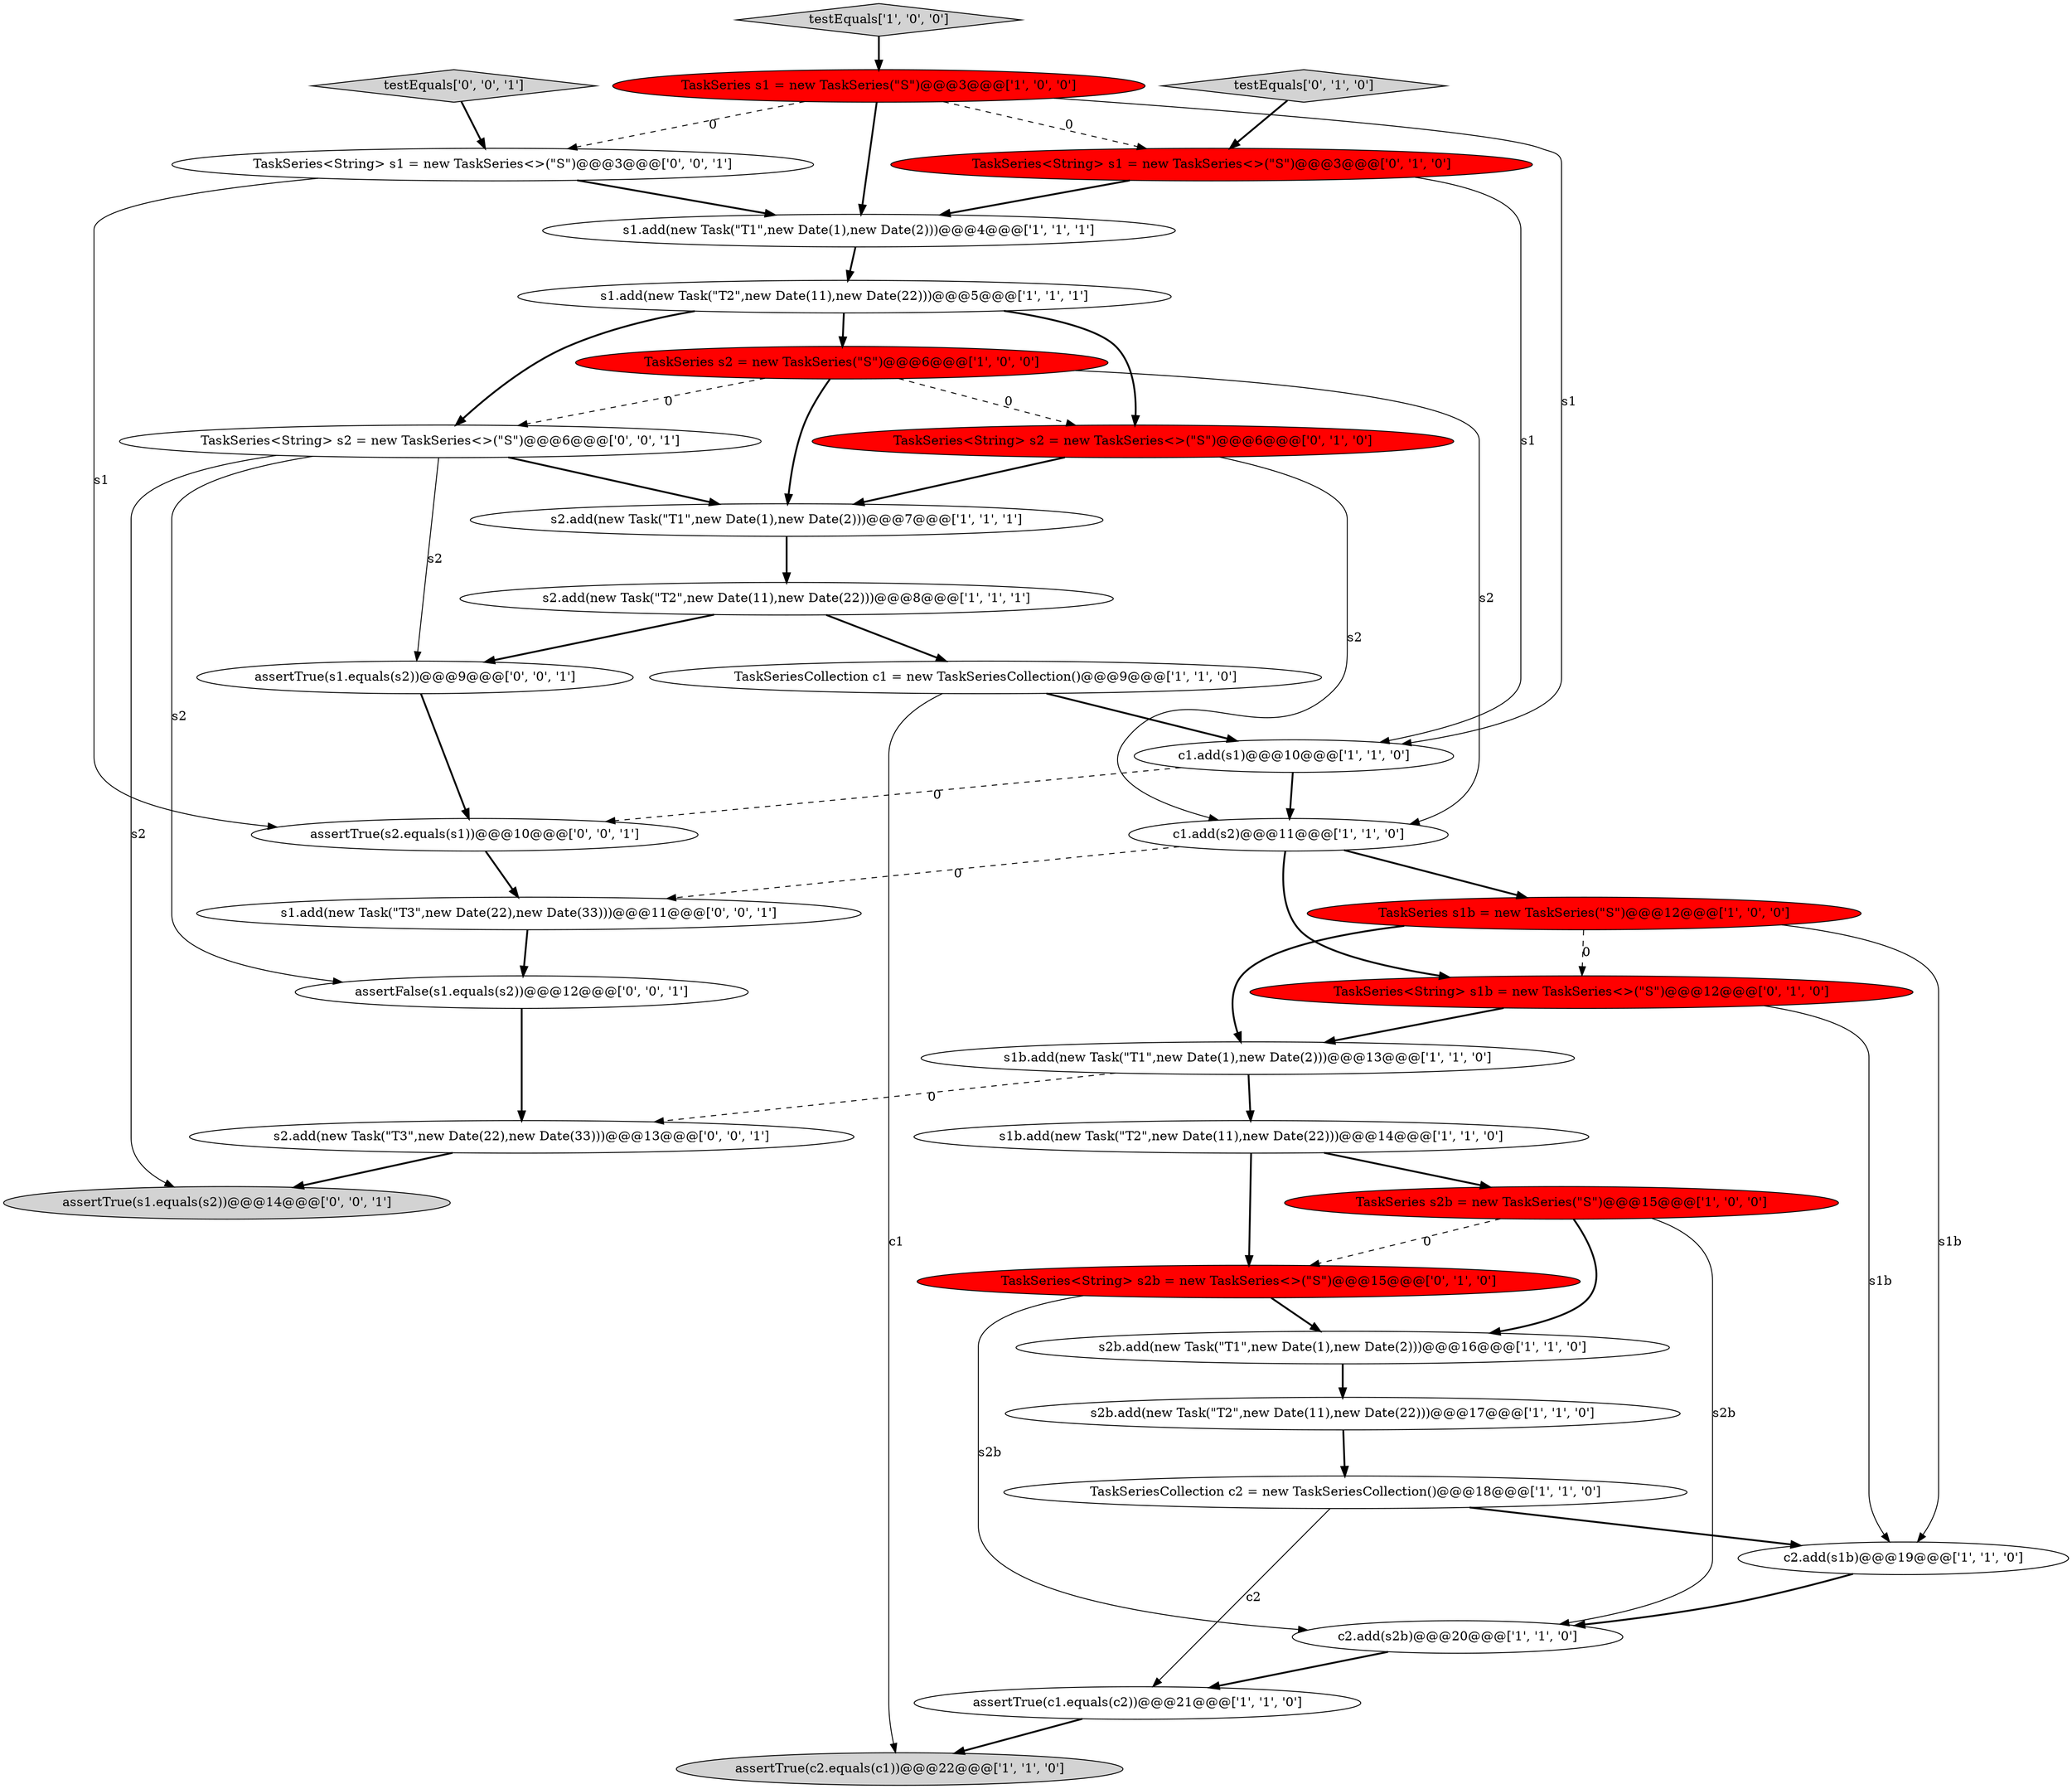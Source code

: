 digraph {
12 [style = filled, label = "assertTrue(c2.equals(c1))@@@22@@@['1', '1', '0']", fillcolor = lightgray, shape = ellipse image = "AAA0AAABBB1BBB"];
33 [style = filled, label = "s1.add(new Task(\"T3\",new Date(22),new Date(33)))@@@11@@@['0', '0', '1']", fillcolor = white, shape = ellipse image = "AAA0AAABBB3BBB"];
5 [style = filled, label = "c2.add(s1b)@@@19@@@['1', '1', '0']", fillcolor = white, shape = ellipse image = "AAA0AAABBB1BBB"];
30 [style = filled, label = "TaskSeries<String> s2 = new TaskSeries<>(\"S\")@@@6@@@['0', '0', '1']", fillcolor = white, shape = ellipse image = "AAA0AAABBB3BBB"];
14 [style = filled, label = "TaskSeries s1b = new TaskSeries(\"S\")@@@12@@@['1', '0', '0']", fillcolor = red, shape = ellipse image = "AAA1AAABBB1BBB"];
2 [style = filled, label = "s2.add(new Task(\"T1\",new Date(1),new Date(2)))@@@7@@@['1', '1', '1']", fillcolor = white, shape = ellipse image = "AAA0AAABBB1BBB"];
29 [style = filled, label = "testEquals['0', '0', '1']", fillcolor = lightgray, shape = diamond image = "AAA0AAABBB3BBB"];
1 [style = filled, label = "s2.add(new Task(\"T2\",new Date(11),new Date(22)))@@@8@@@['1', '1', '1']", fillcolor = white, shape = ellipse image = "AAA0AAABBB1BBB"];
19 [style = filled, label = "s2b.add(new Task(\"T1\",new Date(1),new Date(2)))@@@16@@@['1', '1', '0']", fillcolor = white, shape = ellipse image = "AAA0AAABBB1BBB"];
20 [style = filled, label = "TaskSeriesCollection c2 = new TaskSeriesCollection()@@@18@@@['1', '1', '0']", fillcolor = white, shape = ellipse image = "AAA0AAABBB1BBB"];
27 [style = filled, label = "assertTrue(s1.equals(s2))@@@14@@@['0', '0', '1']", fillcolor = lightgray, shape = ellipse image = "AAA0AAABBB3BBB"];
25 [style = filled, label = "TaskSeries<String> s2b = new TaskSeries<>(\"S\")@@@15@@@['0', '1', '0']", fillcolor = red, shape = ellipse image = "AAA1AAABBB2BBB"];
16 [style = filled, label = "TaskSeriesCollection c1 = new TaskSeriesCollection()@@@9@@@['1', '1', '0']", fillcolor = white, shape = ellipse image = "AAA0AAABBB1BBB"];
32 [style = filled, label = "TaskSeries<String> s1 = new TaskSeries<>(\"S\")@@@3@@@['0', '0', '1']", fillcolor = white, shape = ellipse image = "AAA0AAABBB3BBB"];
22 [style = filled, label = "TaskSeries<String> s1b = new TaskSeries<>(\"S\")@@@12@@@['0', '1', '0']", fillcolor = red, shape = ellipse image = "AAA1AAABBB2BBB"];
21 [style = filled, label = "TaskSeries<String> s2 = new TaskSeries<>(\"S\")@@@6@@@['0', '1', '0']", fillcolor = red, shape = ellipse image = "AAA1AAABBB2BBB"];
24 [style = filled, label = "TaskSeries<String> s1 = new TaskSeries<>(\"S\")@@@3@@@['0', '1', '0']", fillcolor = red, shape = ellipse image = "AAA1AAABBB2BBB"];
15 [style = filled, label = "c2.add(s2b)@@@20@@@['1', '1', '0']", fillcolor = white, shape = ellipse image = "AAA0AAABBB1BBB"];
17 [style = filled, label = "s1.add(new Task(\"T1\",new Date(1),new Date(2)))@@@4@@@['1', '1', '1']", fillcolor = white, shape = ellipse image = "AAA0AAABBB1BBB"];
3 [style = filled, label = "TaskSeries s2b = new TaskSeries(\"S\")@@@15@@@['1', '0', '0']", fillcolor = red, shape = ellipse image = "AAA1AAABBB1BBB"];
0 [style = filled, label = "c1.add(s1)@@@10@@@['1', '1', '0']", fillcolor = white, shape = ellipse image = "AAA0AAABBB1BBB"];
13 [style = filled, label = "s1b.add(new Task(\"T1\",new Date(1),new Date(2)))@@@13@@@['1', '1', '0']", fillcolor = white, shape = ellipse image = "AAA0AAABBB1BBB"];
8 [style = filled, label = "assertTrue(c1.equals(c2))@@@21@@@['1', '1', '0']", fillcolor = white, shape = ellipse image = "AAA0AAABBB1BBB"];
4 [style = filled, label = "s2b.add(new Task(\"T2\",new Date(11),new Date(22)))@@@17@@@['1', '1', '0']", fillcolor = white, shape = ellipse image = "AAA0AAABBB1BBB"];
10 [style = filled, label = "TaskSeries s1 = new TaskSeries(\"S\")@@@3@@@['1', '0', '0']", fillcolor = red, shape = ellipse image = "AAA1AAABBB1BBB"];
7 [style = filled, label = "s1b.add(new Task(\"T2\",new Date(11),new Date(22)))@@@14@@@['1', '1', '0']", fillcolor = white, shape = ellipse image = "AAA0AAABBB1BBB"];
34 [style = filled, label = "assertTrue(s2.equals(s1))@@@10@@@['0', '0', '1']", fillcolor = white, shape = ellipse image = "AAA0AAABBB3BBB"];
18 [style = filled, label = "TaskSeries s2 = new TaskSeries(\"S\")@@@6@@@['1', '0', '0']", fillcolor = red, shape = ellipse image = "AAA1AAABBB1BBB"];
26 [style = filled, label = "s2.add(new Task(\"T3\",new Date(22),new Date(33)))@@@13@@@['0', '0', '1']", fillcolor = white, shape = ellipse image = "AAA0AAABBB3BBB"];
6 [style = filled, label = "testEquals['1', '0', '0']", fillcolor = lightgray, shape = diamond image = "AAA0AAABBB1BBB"];
11 [style = filled, label = "c1.add(s2)@@@11@@@['1', '1', '0']", fillcolor = white, shape = ellipse image = "AAA0AAABBB1BBB"];
31 [style = filled, label = "assertTrue(s1.equals(s2))@@@9@@@['0', '0', '1']", fillcolor = white, shape = ellipse image = "AAA0AAABBB3BBB"];
28 [style = filled, label = "assertFalse(s1.equals(s2))@@@12@@@['0', '0', '1']", fillcolor = white, shape = ellipse image = "AAA0AAABBB3BBB"];
23 [style = filled, label = "testEquals['0', '1', '0']", fillcolor = lightgray, shape = diamond image = "AAA0AAABBB2BBB"];
9 [style = filled, label = "s1.add(new Task(\"T2\",new Date(11),new Date(22)))@@@5@@@['1', '1', '1']", fillcolor = white, shape = ellipse image = "AAA0AAABBB1BBB"];
30->27 [style = solid, label="s2"];
32->34 [style = solid, label="s1"];
16->0 [style = bold, label=""];
11->14 [style = bold, label=""];
25->15 [style = solid, label="s2b"];
18->30 [style = dashed, label="0"];
2->1 [style = bold, label=""];
10->0 [style = solid, label="s1"];
11->33 [style = dashed, label="0"];
17->9 [style = bold, label=""];
33->28 [style = bold, label=""];
34->33 [style = bold, label=""];
30->31 [style = solid, label="s2"];
0->11 [style = bold, label=""];
5->15 [style = bold, label=""];
28->26 [style = bold, label=""];
21->11 [style = solid, label="s2"];
10->17 [style = bold, label=""];
9->30 [style = bold, label=""];
14->22 [style = dashed, label="0"];
18->2 [style = bold, label=""];
13->26 [style = dashed, label="0"];
14->5 [style = solid, label="s1b"];
7->3 [style = bold, label=""];
31->34 [style = bold, label=""];
20->5 [style = bold, label=""];
21->2 [style = bold, label=""];
24->0 [style = solid, label="s1"];
26->27 [style = bold, label=""];
23->24 [style = bold, label=""];
20->8 [style = solid, label="c2"];
9->18 [style = bold, label=""];
30->28 [style = solid, label="s2"];
10->32 [style = dashed, label="0"];
3->19 [style = bold, label=""];
1->16 [style = bold, label=""];
13->7 [style = bold, label=""];
18->21 [style = dashed, label="0"];
29->32 [style = bold, label=""];
6->10 [style = bold, label=""];
22->5 [style = solid, label="s1b"];
24->17 [style = bold, label=""];
4->20 [style = bold, label=""];
9->21 [style = bold, label=""];
25->19 [style = bold, label=""];
11->22 [style = bold, label=""];
18->11 [style = solid, label="s2"];
0->34 [style = dashed, label="0"];
3->15 [style = solid, label="s2b"];
7->25 [style = bold, label=""];
19->4 [style = bold, label=""];
14->13 [style = bold, label=""];
30->2 [style = bold, label=""];
1->31 [style = bold, label=""];
32->17 [style = bold, label=""];
15->8 [style = bold, label=""];
8->12 [style = bold, label=""];
22->13 [style = bold, label=""];
10->24 [style = dashed, label="0"];
16->12 [style = solid, label="c1"];
3->25 [style = dashed, label="0"];
}
